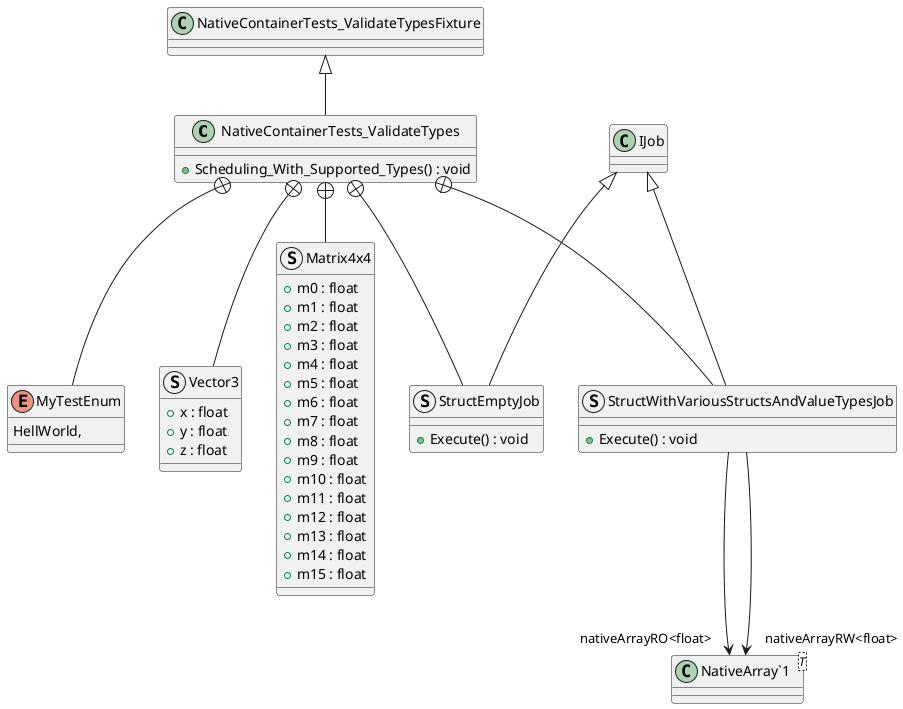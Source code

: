 @startuml
class NativeContainerTests_ValidateTypes {
    + Scheduling_With_Supported_Types() : void
}
enum MyTestEnum {
    HellWorld,
}
struct Vector3 {
    + x : float
    + y : float
    + z : float
}
struct Matrix4x4 {
    + m0 : float
    + m1 : float
    + m2 : float
    + m3 : float
    + m4 : float
    + m5 : float
    + m6 : float
    + m7 : float
    + m8 : float
    + m9 : float
    + m10 : float
    + m11 : float
    + m12 : float
    + m13 : float
    + m14 : float
    + m15 : float
}
struct StructWithVariousStructsAndValueTypesJob {
    + Execute() : void
}
struct StructEmptyJob {
    + Execute() : void
}
class "NativeArray`1"<T> {
}
NativeContainerTests_ValidateTypesFixture <|-- NativeContainerTests_ValidateTypes
NativeContainerTests_ValidateTypes +-- MyTestEnum
NativeContainerTests_ValidateTypes +-- Vector3
NativeContainerTests_ValidateTypes +-- Matrix4x4
NativeContainerTests_ValidateTypes +-- StructWithVariousStructsAndValueTypesJob
IJob <|-- StructWithVariousStructsAndValueTypesJob
StructWithVariousStructsAndValueTypesJob --> "nativeArrayRO<float>" "NativeArray`1"
StructWithVariousStructsAndValueTypesJob --> "nativeArrayRW<float>" "NativeArray`1"
NativeContainerTests_ValidateTypes +-- StructEmptyJob
IJob <|-- StructEmptyJob
@enduml
